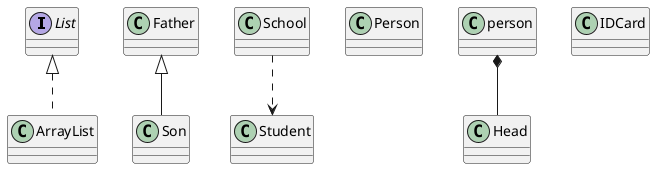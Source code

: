 @startuml

interface List
class Father
class Son
class ArrayList
class Student
class School
class Person
class Head
class IDCard

List <|.. ArrayList

School ..> Student
Father <|--Son

'person o-- IDCard
person *-- Head



@enduml